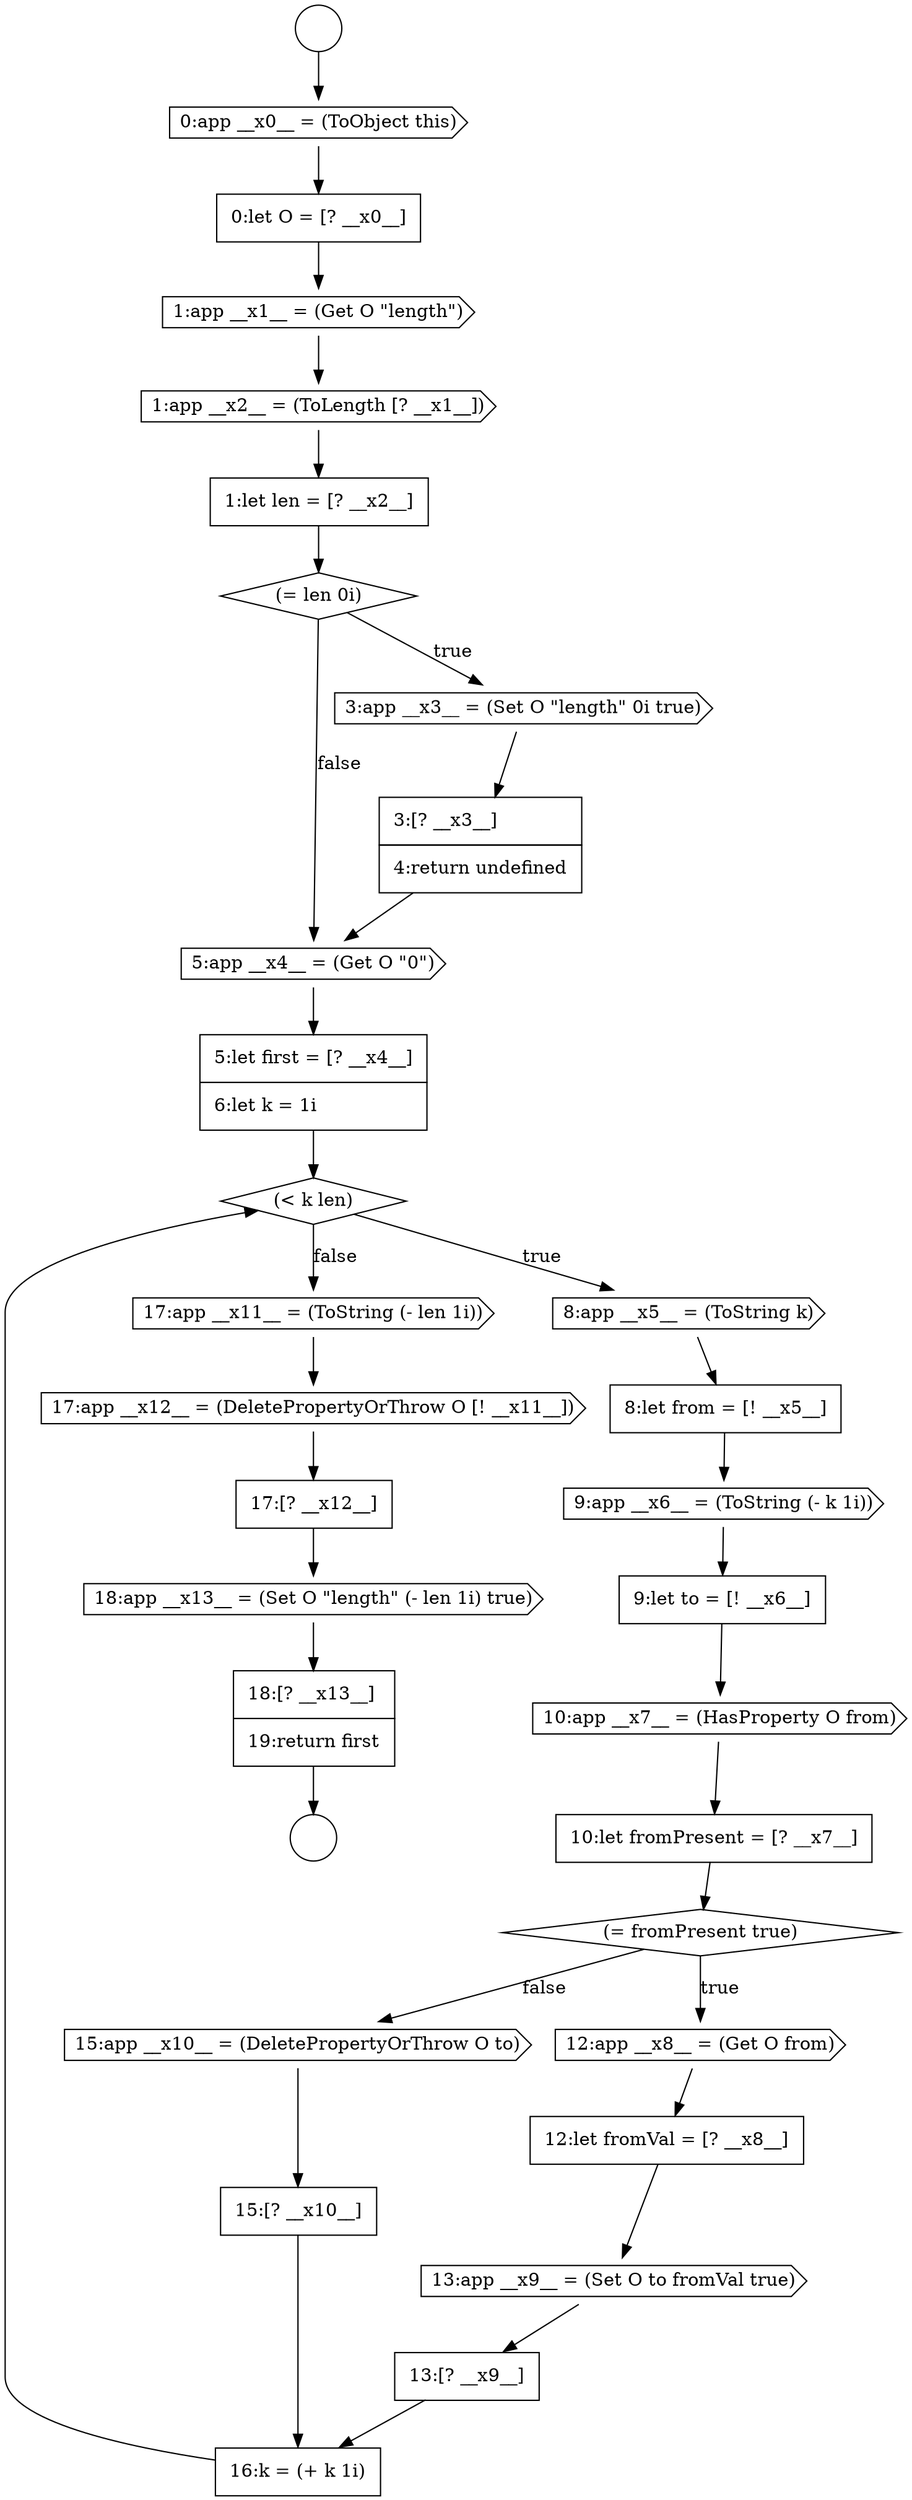 digraph {
  node13886 [shape=cds, label=<<font color="black">5:app __x4__ = (Get O &quot;0&quot;)</font>> color="black" fillcolor="white" style=filled]
  node13901 [shape=none, margin=0, label=<<font color="black">
    <table border="0" cellborder="1" cellspacing="0" cellpadding="10">
      <tr><td align="left">15:[? __x10__]</td></tr>
    </table>
  </font>> color="black" fillcolor="white" style=filled]
  node13906 [shape=cds, label=<<font color="black">18:app __x13__ = (Set O &quot;length&quot; (- len 1i) true)</font>> color="black" fillcolor="white" style=filled]
  node13891 [shape=cds, label=<<font color="black">9:app __x6__ = (ToString (- k 1i))</font>> color="black" fillcolor="white" style=filled]
  node13885 [shape=none, margin=0, label=<<font color="black">
    <table border="0" cellborder="1" cellspacing="0" cellpadding="10">
      <tr><td align="left">3:[? __x3__]</td></tr>
      <tr><td align="left">4:return undefined</td></tr>
    </table>
  </font>> color="black" fillcolor="white" style=filled]
  node13892 [shape=none, margin=0, label=<<font color="black">
    <table border="0" cellborder="1" cellspacing="0" cellpadding="10">
      <tr><td align="left">9:let to = [! __x6__]</td></tr>
    </table>
  </font>> color="black" fillcolor="white" style=filled]
  node13883 [shape=diamond, label=<<font color="black">(= len 0i)</font>> color="black" fillcolor="white" style=filled]
  node13900 [shape=cds, label=<<font color="black">15:app __x10__ = (DeletePropertyOrThrow O to)</font>> color="black" fillcolor="white" style=filled]
  node13879 [shape=none, margin=0, label=<<font color="black">
    <table border="0" cellborder="1" cellspacing="0" cellpadding="10">
      <tr><td align="left">0:let O = [? __x0__]</td></tr>
    </table>
  </font>> color="black" fillcolor="white" style=filled]
  node13898 [shape=cds, label=<<font color="black">13:app __x9__ = (Set O to fromVal true)</font>> color="black" fillcolor="white" style=filled]
  node13903 [shape=cds, label=<<font color="black">17:app __x11__ = (ToString (- len 1i))</font>> color="black" fillcolor="white" style=filled]
  node13880 [shape=cds, label=<<font color="black">1:app __x1__ = (Get O &quot;length&quot;)</font>> color="black" fillcolor="white" style=filled]
  node13897 [shape=none, margin=0, label=<<font color="black">
    <table border="0" cellborder="1" cellspacing="0" cellpadding="10">
      <tr><td align="left">12:let fromVal = [? __x8__]</td></tr>
    </table>
  </font>> color="black" fillcolor="white" style=filled]
  node13902 [shape=none, margin=0, label=<<font color="black">
    <table border="0" cellborder="1" cellspacing="0" cellpadding="10">
      <tr><td align="left">16:k = (+ k 1i)</td></tr>
    </table>
  </font>> color="black" fillcolor="white" style=filled]
  node13887 [shape=none, margin=0, label=<<font color="black">
    <table border="0" cellborder="1" cellspacing="0" cellpadding="10">
      <tr><td align="left">5:let first = [? __x4__]</td></tr>
      <tr><td align="left">6:let k = 1i</td></tr>
    </table>
  </font>> color="black" fillcolor="white" style=filled]
  node13877 [shape=circle label=" " color="black" fillcolor="white" style=filled]
  node13894 [shape=none, margin=0, label=<<font color="black">
    <table border="0" cellborder="1" cellspacing="0" cellpadding="10">
      <tr><td align="left">10:let fromPresent = [? __x7__]</td></tr>
    </table>
  </font>> color="black" fillcolor="white" style=filled]
  node13881 [shape=cds, label=<<font color="black">1:app __x2__ = (ToLength [? __x1__])</font>> color="black" fillcolor="white" style=filled]
  node13878 [shape=cds, label=<<font color="black">0:app __x0__ = (ToObject this)</font>> color="black" fillcolor="white" style=filled]
  node13895 [shape=diamond, label=<<font color="black">(= fromPresent true)</font>> color="black" fillcolor="white" style=filled]
  node13904 [shape=cds, label=<<font color="black">17:app __x12__ = (DeletePropertyOrThrow O [! __x11__])</font>> color="black" fillcolor="white" style=filled]
  node13899 [shape=none, margin=0, label=<<font color="black">
    <table border="0" cellborder="1" cellspacing="0" cellpadding="10">
      <tr><td align="left">13:[? __x9__]</td></tr>
    </table>
  </font>> color="black" fillcolor="white" style=filled]
  node13896 [shape=cds, label=<<font color="black">12:app __x8__ = (Get O from)</font>> color="black" fillcolor="white" style=filled]
  node13907 [shape=none, margin=0, label=<<font color="black">
    <table border="0" cellborder="1" cellspacing="0" cellpadding="10">
      <tr><td align="left">18:[? __x13__]</td></tr>
      <tr><td align="left">19:return first</td></tr>
    </table>
  </font>> color="black" fillcolor="white" style=filled]
  node13876 [shape=circle label=" " color="black" fillcolor="white" style=filled]
  node13888 [shape=diamond, label=<<font color="black">(&lt; k len)</font>> color="black" fillcolor="white" style=filled]
  node13884 [shape=cds, label=<<font color="black">3:app __x3__ = (Set O &quot;length&quot; 0i true)</font>> color="black" fillcolor="white" style=filled]
  node13889 [shape=cds, label=<<font color="black">8:app __x5__ = (ToString k)</font>> color="black" fillcolor="white" style=filled]
  node13882 [shape=none, margin=0, label=<<font color="black">
    <table border="0" cellborder="1" cellspacing="0" cellpadding="10">
      <tr><td align="left">1:let len = [? __x2__]</td></tr>
    </table>
  </font>> color="black" fillcolor="white" style=filled]
  node13893 [shape=cds, label=<<font color="black">10:app __x7__ = (HasProperty O from)</font>> color="black" fillcolor="white" style=filled]
  node13890 [shape=none, margin=0, label=<<font color="black">
    <table border="0" cellborder="1" cellspacing="0" cellpadding="10">
      <tr><td align="left">8:let from = [! __x5__]</td></tr>
    </table>
  </font>> color="black" fillcolor="white" style=filled]
  node13905 [shape=none, margin=0, label=<<font color="black">
    <table border="0" cellborder="1" cellspacing="0" cellpadding="10">
      <tr><td align="left">17:[? __x12__]</td></tr>
    </table>
  </font>> color="black" fillcolor="white" style=filled]
  node13876 -> node13878 [ color="black"]
  node13896 -> node13897 [ color="black"]
  node13878 -> node13879 [ color="black"]
  node13889 -> node13890 [ color="black"]
  node13880 -> node13881 [ color="black"]
  node13902 -> node13888 [ color="black"]
  node13891 -> node13892 [ color="black"]
  node13881 -> node13882 [ color="black"]
  node13884 -> node13885 [ color="black"]
  node13893 -> node13894 [ color="black"]
  node13898 -> node13899 [ color="black"]
  node13892 -> node13893 [ color="black"]
  node13901 -> node13902 [ color="black"]
  node13888 -> node13889 [label=<<font color="black">true</font>> color="black"]
  node13888 -> node13903 [label=<<font color="black">false</font>> color="black"]
  node13895 -> node13896 [label=<<font color="black">true</font>> color="black"]
  node13895 -> node13900 [label=<<font color="black">false</font>> color="black"]
  node13907 -> node13877 [ color="black"]
  node13899 -> node13902 [ color="black"]
  node13886 -> node13887 [ color="black"]
  node13882 -> node13883 [ color="black"]
  node13887 -> node13888 [ color="black"]
  node13906 -> node13907 [ color="black"]
  node13897 -> node13898 [ color="black"]
  node13883 -> node13884 [label=<<font color="black">true</font>> color="black"]
  node13883 -> node13886 [label=<<font color="black">false</font>> color="black"]
  node13894 -> node13895 [ color="black"]
  node13885 -> node13886 [ color="black"]
  node13904 -> node13905 [ color="black"]
  node13903 -> node13904 [ color="black"]
  node13879 -> node13880 [ color="black"]
  node13900 -> node13901 [ color="black"]
  node13890 -> node13891 [ color="black"]
  node13905 -> node13906 [ color="black"]
}
